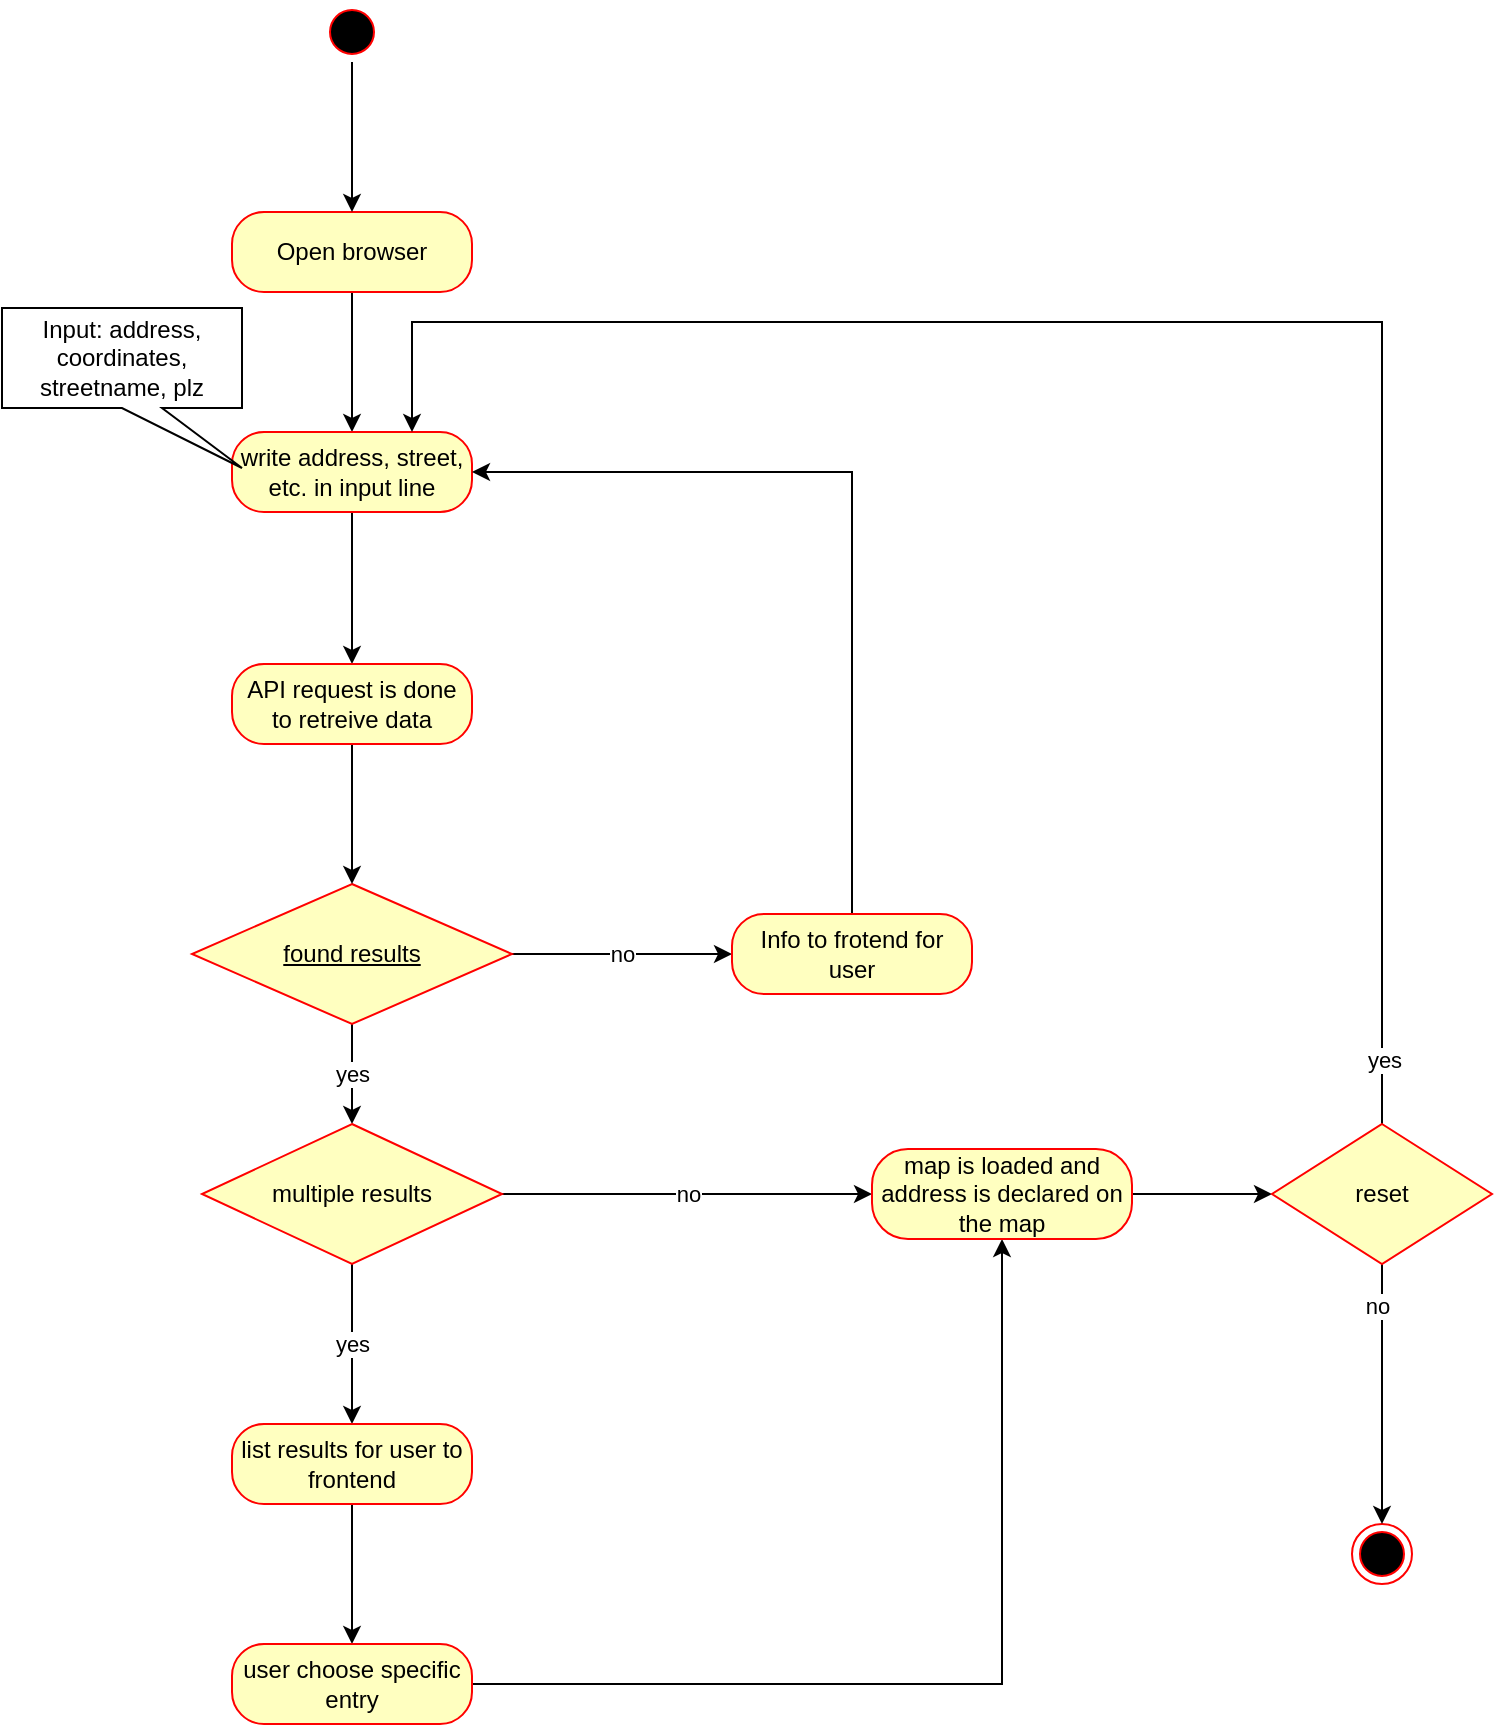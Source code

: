 <mxfile version="15.8.5" type="device"><diagram id="FkBaL4cStHtVy1sLwvw4" name="Page-1"><mxGraphModel dx="1673" dy="1038" grid="1" gridSize="10" guides="1" tooltips="1" connect="1" arrows="1" fold="1" page="1" pageScale="1" pageWidth="827" pageHeight="1169" math="0" shadow="0"><root><mxCell id="0"/><mxCell id="1" parent="0"/><mxCell id="Wg8F868xFUBrMJ9Amc5u-45" style="edgeStyle=orthogonalEdgeStyle;rounded=0;orthogonalLoop=1;jettySize=auto;html=1;exitX=0.5;exitY=1;exitDx=0;exitDy=0;entryX=0.5;entryY=0;entryDx=0;entryDy=0;" edge="1" parent="1" source="Wg8F868xFUBrMJ9Amc5u-5" target="Wg8F868xFUBrMJ9Amc5u-8"><mxGeometry relative="1" as="geometry"/></mxCell><mxCell id="Wg8F868xFUBrMJ9Amc5u-5" value="Open browser" style="rounded=1;whiteSpace=wrap;html=1;arcSize=40;fontColor=#000000;fillColor=#ffffc0;strokeColor=#ff0000;" vertex="1" parent="1"><mxGeometry x="155" y="202" width="120" height="40" as="geometry"/></mxCell><mxCell id="Wg8F868xFUBrMJ9Amc5u-46" style="edgeStyle=orthogonalEdgeStyle;rounded=0;orthogonalLoop=1;jettySize=auto;html=1;exitX=0.5;exitY=1;exitDx=0;exitDy=0;entryX=0.5;entryY=0;entryDx=0;entryDy=0;" edge="1" parent="1" source="Wg8F868xFUBrMJ9Amc5u-8" target="Wg8F868xFUBrMJ9Amc5u-31"><mxGeometry relative="1" as="geometry"/></mxCell><mxCell id="Wg8F868xFUBrMJ9Amc5u-8" value="write address, street, etc. in input line" style="rounded=1;whiteSpace=wrap;html=1;arcSize=40;fontColor=#000000;fillColor=#ffffc0;strokeColor=#ff0000;" vertex="1" parent="1"><mxGeometry x="155" y="312" width="120" height="40" as="geometry"/></mxCell><mxCell id="Wg8F868xFUBrMJ9Amc5u-47" value="yes" style="edgeStyle=orthogonalEdgeStyle;rounded=0;orthogonalLoop=1;jettySize=auto;html=1;exitX=0.5;exitY=1;exitDx=0;exitDy=0;entryX=0.5;entryY=0;entryDx=0;entryDy=0;" edge="1" parent="1" source="Wg8F868xFUBrMJ9Amc5u-15" target="Wg8F868xFUBrMJ9Amc5u-18"><mxGeometry relative="1" as="geometry"/></mxCell><mxCell id="Wg8F868xFUBrMJ9Amc5u-50" value="no" style="edgeStyle=orthogonalEdgeStyle;rounded=0;orthogonalLoop=1;jettySize=auto;html=1;exitX=1;exitY=0.5;exitDx=0;exitDy=0;entryX=0;entryY=0.5;entryDx=0;entryDy=0;" edge="1" parent="1" source="Wg8F868xFUBrMJ9Amc5u-15" target="Wg8F868xFUBrMJ9Amc5u-22"><mxGeometry relative="1" as="geometry"/></mxCell><mxCell id="Wg8F868xFUBrMJ9Amc5u-15" value="found results" style="rhombus;whiteSpace=wrap;html=1;fillColor=#ffffc0;strokeColor=#ff0000;fontStyle=4" vertex="1" parent="1"><mxGeometry x="135" y="538" width="160" height="70" as="geometry"/></mxCell><mxCell id="Wg8F868xFUBrMJ9Amc5u-48" value="yes" style="edgeStyle=orthogonalEdgeStyle;rounded=0;orthogonalLoop=1;jettySize=auto;html=1;exitX=0.5;exitY=1;exitDx=0;exitDy=0;entryX=0.5;entryY=0;entryDx=0;entryDy=0;" edge="1" parent="1" source="Wg8F868xFUBrMJ9Amc5u-18" target="Wg8F868xFUBrMJ9Amc5u-26"><mxGeometry relative="1" as="geometry"/></mxCell><mxCell id="Wg8F868xFUBrMJ9Amc5u-52" value="no" style="edgeStyle=orthogonalEdgeStyle;rounded=0;orthogonalLoop=1;jettySize=auto;html=1;exitX=1;exitY=0.5;exitDx=0;exitDy=0;entryX=0;entryY=0.5;entryDx=0;entryDy=0;" edge="1" parent="1" source="Wg8F868xFUBrMJ9Amc5u-18" target="Wg8F868xFUBrMJ9Amc5u-34"><mxGeometry relative="1" as="geometry"/></mxCell><mxCell id="Wg8F868xFUBrMJ9Amc5u-18" value="multiple results" style="rhombus;whiteSpace=wrap;html=1;fillColor=#ffffc0;strokeColor=#ff0000;" vertex="1" parent="1"><mxGeometry x="140" y="658" width="150" height="70" as="geometry"/></mxCell><mxCell id="Wg8F868xFUBrMJ9Amc5u-37" style="edgeStyle=orthogonalEdgeStyle;rounded=0;orthogonalLoop=1;jettySize=auto;html=1;exitX=0.5;exitY=0;exitDx=0;exitDy=0;entryX=1;entryY=0.5;entryDx=0;entryDy=0;" edge="1" parent="1" source="Wg8F868xFUBrMJ9Amc5u-22" target="Wg8F868xFUBrMJ9Amc5u-8"><mxGeometry relative="1" as="geometry"/></mxCell><mxCell id="Wg8F868xFUBrMJ9Amc5u-22" value="Info to frotend for user" style="rounded=1;whiteSpace=wrap;html=1;arcSize=40;fontColor=#000000;fillColor=#ffffc0;strokeColor=#ff0000;" vertex="1" parent="1"><mxGeometry x="405" y="553" width="120" height="40" as="geometry"/></mxCell><mxCell id="Wg8F868xFUBrMJ9Amc5u-24" value="" style="ellipse;html=1;shape=endState;fillColor=#000000;strokeColor=#ff0000;" vertex="1" parent="1"><mxGeometry x="715" y="858" width="30" height="30" as="geometry"/></mxCell><mxCell id="Wg8F868xFUBrMJ9Amc5u-28" style="edgeStyle=orthogonalEdgeStyle;rounded=0;orthogonalLoop=1;jettySize=auto;html=1;exitX=0.5;exitY=1;exitDx=0;exitDy=0;entryX=0.5;entryY=0;entryDx=0;entryDy=0;" edge="1" parent="1" source="Wg8F868xFUBrMJ9Amc5u-26" target="Wg8F868xFUBrMJ9Amc5u-27"><mxGeometry relative="1" as="geometry"/></mxCell><mxCell id="Wg8F868xFUBrMJ9Amc5u-26" value="list results for user to frontend" style="rounded=1;whiteSpace=wrap;html=1;arcSize=40;fontColor=#000000;fillColor=#ffffc0;strokeColor=#ff0000;" vertex="1" parent="1"><mxGeometry x="155" y="808" width="120" height="40" as="geometry"/></mxCell><mxCell id="Wg8F868xFUBrMJ9Amc5u-40" style="edgeStyle=orthogonalEdgeStyle;rounded=0;orthogonalLoop=1;jettySize=auto;html=1;exitX=1;exitY=0.5;exitDx=0;exitDy=0;entryX=0.5;entryY=1;entryDx=0;entryDy=0;" edge="1" parent="1" source="Wg8F868xFUBrMJ9Amc5u-27" target="Wg8F868xFUBrMJ9Amc5u-34"><mxGeometry relative="1" as="geometry"/></mxCell><mxCell id="Wg8F868xFUBrMJ9Amc5u-27" value="user choose specific entry" style="rounded=1;whiteSpace=wrap;html=1;arcSize=40;fontColor=#000000;fillColor=#ffffc0;strokeColor=#ff0000;" vertex="1" parent="1"><mxGeometry x="155" y="918" width="120" height="40" as="geometry"/></mxCell><mxCell id="Wg8F868xFUBrMJ9Amc5u-33" style="edgeStyle=orthogonalEdgeStyle;rounded=0;orthogonalLoop=1;jettySize=auto;html=1;exitX=0.5;exitY=1;exitDx=0;exitDy=0;entryX=0.5;entryY=0;entryDx=0;entryDy=0;" edge="1" parent="1" source="Wg8F868xFUBrMJ9Amc5u-31" target="Wg8F868xFUBrMJ9Amc5u-15"><mxGeometry relative="1" as="geometry"/></mxCell><mxCell id="Wg8F868xFUBrMJ9Amc5u-31" value="API request is done to retreive data" style="rounded=1;whiteSpace=wrap;html=1;arcSize=40;fontColor=#000000;fillColor=#ffffc0;strokeColor=#ff0000;" vertex="1" parent="1"><mxGeometry x="155" y="428" width="120" height="40" as="geometry"/></mxCell><mxCell id="Wg8F868xFUBrMJ9Amc5u-41" style="edgeStyle=orthogonalEdgeStyle;rounded=0;orthogonalLoop=1;jettySize=auto;html=1;exitX=1;exitY=0.5;exitDx=0;exitDy=0;entryX=0;entryY=0.5;entryDx=0;entryDy=0;" edge="1" parent="1" source="Wg8F868xFUBrMJ9Amc5u-34" target="Wg8F868xFUBrMJ9Amc5u-42"><mxGeometry relative="1" as="geometry"><mxPoint x="665" y="693" as="targetPoint"/></mxGeometry></mxCell><mxCell id="Wg8F868xFUBrMJ9Amc5u-34" value="map is loaded and address is declared on the map" style="rounded=1;whiteSpace=wrap;html=1;arcSize=40;fontColor=#000000;fillColor=#ffffc0;strokeColor=#ff0000;" vertex="1" parent="1"><mxGeometry x="475" y="670.5" width="130" height="45" as="geometry"/></mxCell><mxCell id="Wg8F868xFUBrMJ9Amc5u-43" style="edgeStyle=orthogonalEdgeStyle;rounded=0;orthogonalLoop=1;jettySize=auto;html=1;exitX=0.5;exitY=1;exitDx=0;exitDy=0;entryX=0.5;entryY=0;entryDx=0;entryDy=0;" edge="1" parent="1" source="Wg8F868xFUBrMJ9Amc5u-42" target="Wg8F868xFUBrMJ9Amc5u-24"><mxGeometry relative="1" as="geometry"/></mxCell><mxCell id="Wg8F868xFUBrMJ9Amc5u-54" value="no&amp;nbsp;" style="edgeLabel;html=1;align=center;verticalAlign=middle;resizable=0;points=[];" vertex="1" connectable="0" parent="Wg8F868xFUBrMJ9Amc5u-43"><mxGeometry x="-0.677" y="-1" relative="1" as="geometry"><mxPoint as="offset"/></mxGeometry></mxCell><mxCell id="Wg8F868xFUBrMJ9Amc5u-44" style="edgeStyle=orthogonalEdgeStyle;rounded=0;orthogonalLoop=1;jettySize=auto;html=1;exitX=0.5;exitY=0;exitDx=0;exitDy=0;entryX=0.75;entryY=0;entryDx=0;entryDy=0;" edge="1" parent="1" source="Wg8F868xFUBrMJ9Amc5u-42" target="Wg8F868xFUBrMJ9Amc5u-8"><mxGeometry relative="1" as="geometry"><Array as="points"><mxPoint x="730" y="257"/><mxPoint x="245" y="257"/></Array></mxGeometry></mxCell><mxCell id="Wg8F868xFUBrMJ9Amc5u-53" value="yes" style="edgeLabel;html=1;align=center;verticalAlign=middle;resizable=0;points=[];" vertex="1" connectable="0" parent="Wg8F868xFUBrMJ9Amc5u-44"><mxGeometry x="-0.932" y="-1" relative="1" as="geometry"><mxPoint as="offset"/></mxGeometry></mxCell><mxCell id="Wg8F868xFUBrMJ9Amc5u-42" value="reset" style="rhombus;whiteSpace=wrap;html=1;fillColor=#ffffc0;strokeColor=#ff0000;" vertex="1" parent="1"><mxGeometry x="675" y="658" width="110" height="70" as="geometry"/></mxCell><mxCell id="Wg8F868xFUBrMJ9Amc5u-57" style="edgeStyle=orthogonalEdgeStyle;rounded=0;orthogonalLoop=1;jettySize=auto;html=1;exitX=0.5;exitY=1;exitDx=0;exitDy=0;entryX=0.5;entryY=0;entryDx=0;entryDy=0;" edge="1" parent="1" source="Wg8F868xFUBrMJ9Amc5u-55" target="Wg8F868xFUBrMJ9Amc5u-5"><mxGeometry relative="1" as="geometry"/></mxCell><mxCell id="Wg8F868xFUBrMJ9Amc5u-55" value="" style="ellipse;html=1;shape=startState;fillColor=#000000;strokeColor=#ff0000;" vertex="1" parent="1"><mxGeometry x="200" y="97" width="30" height="30" as="geometry"/></mxCell><mxCell id="Wg8F868xFUBrMJ9Amc5u-58" value="Input: address, coordinates, streetname, plz" style="shape=callout;whiteSpace=wrap;html=1;perimeter=calloutPerimeter;fillColor=#FFFFFF;position2=1;" vertex="1" parent="1"><mxGeometry x="40" y="250" width="120" height="80" as="geometry"/></mxCell></root></mxGraphModel></diagram></mxfile>